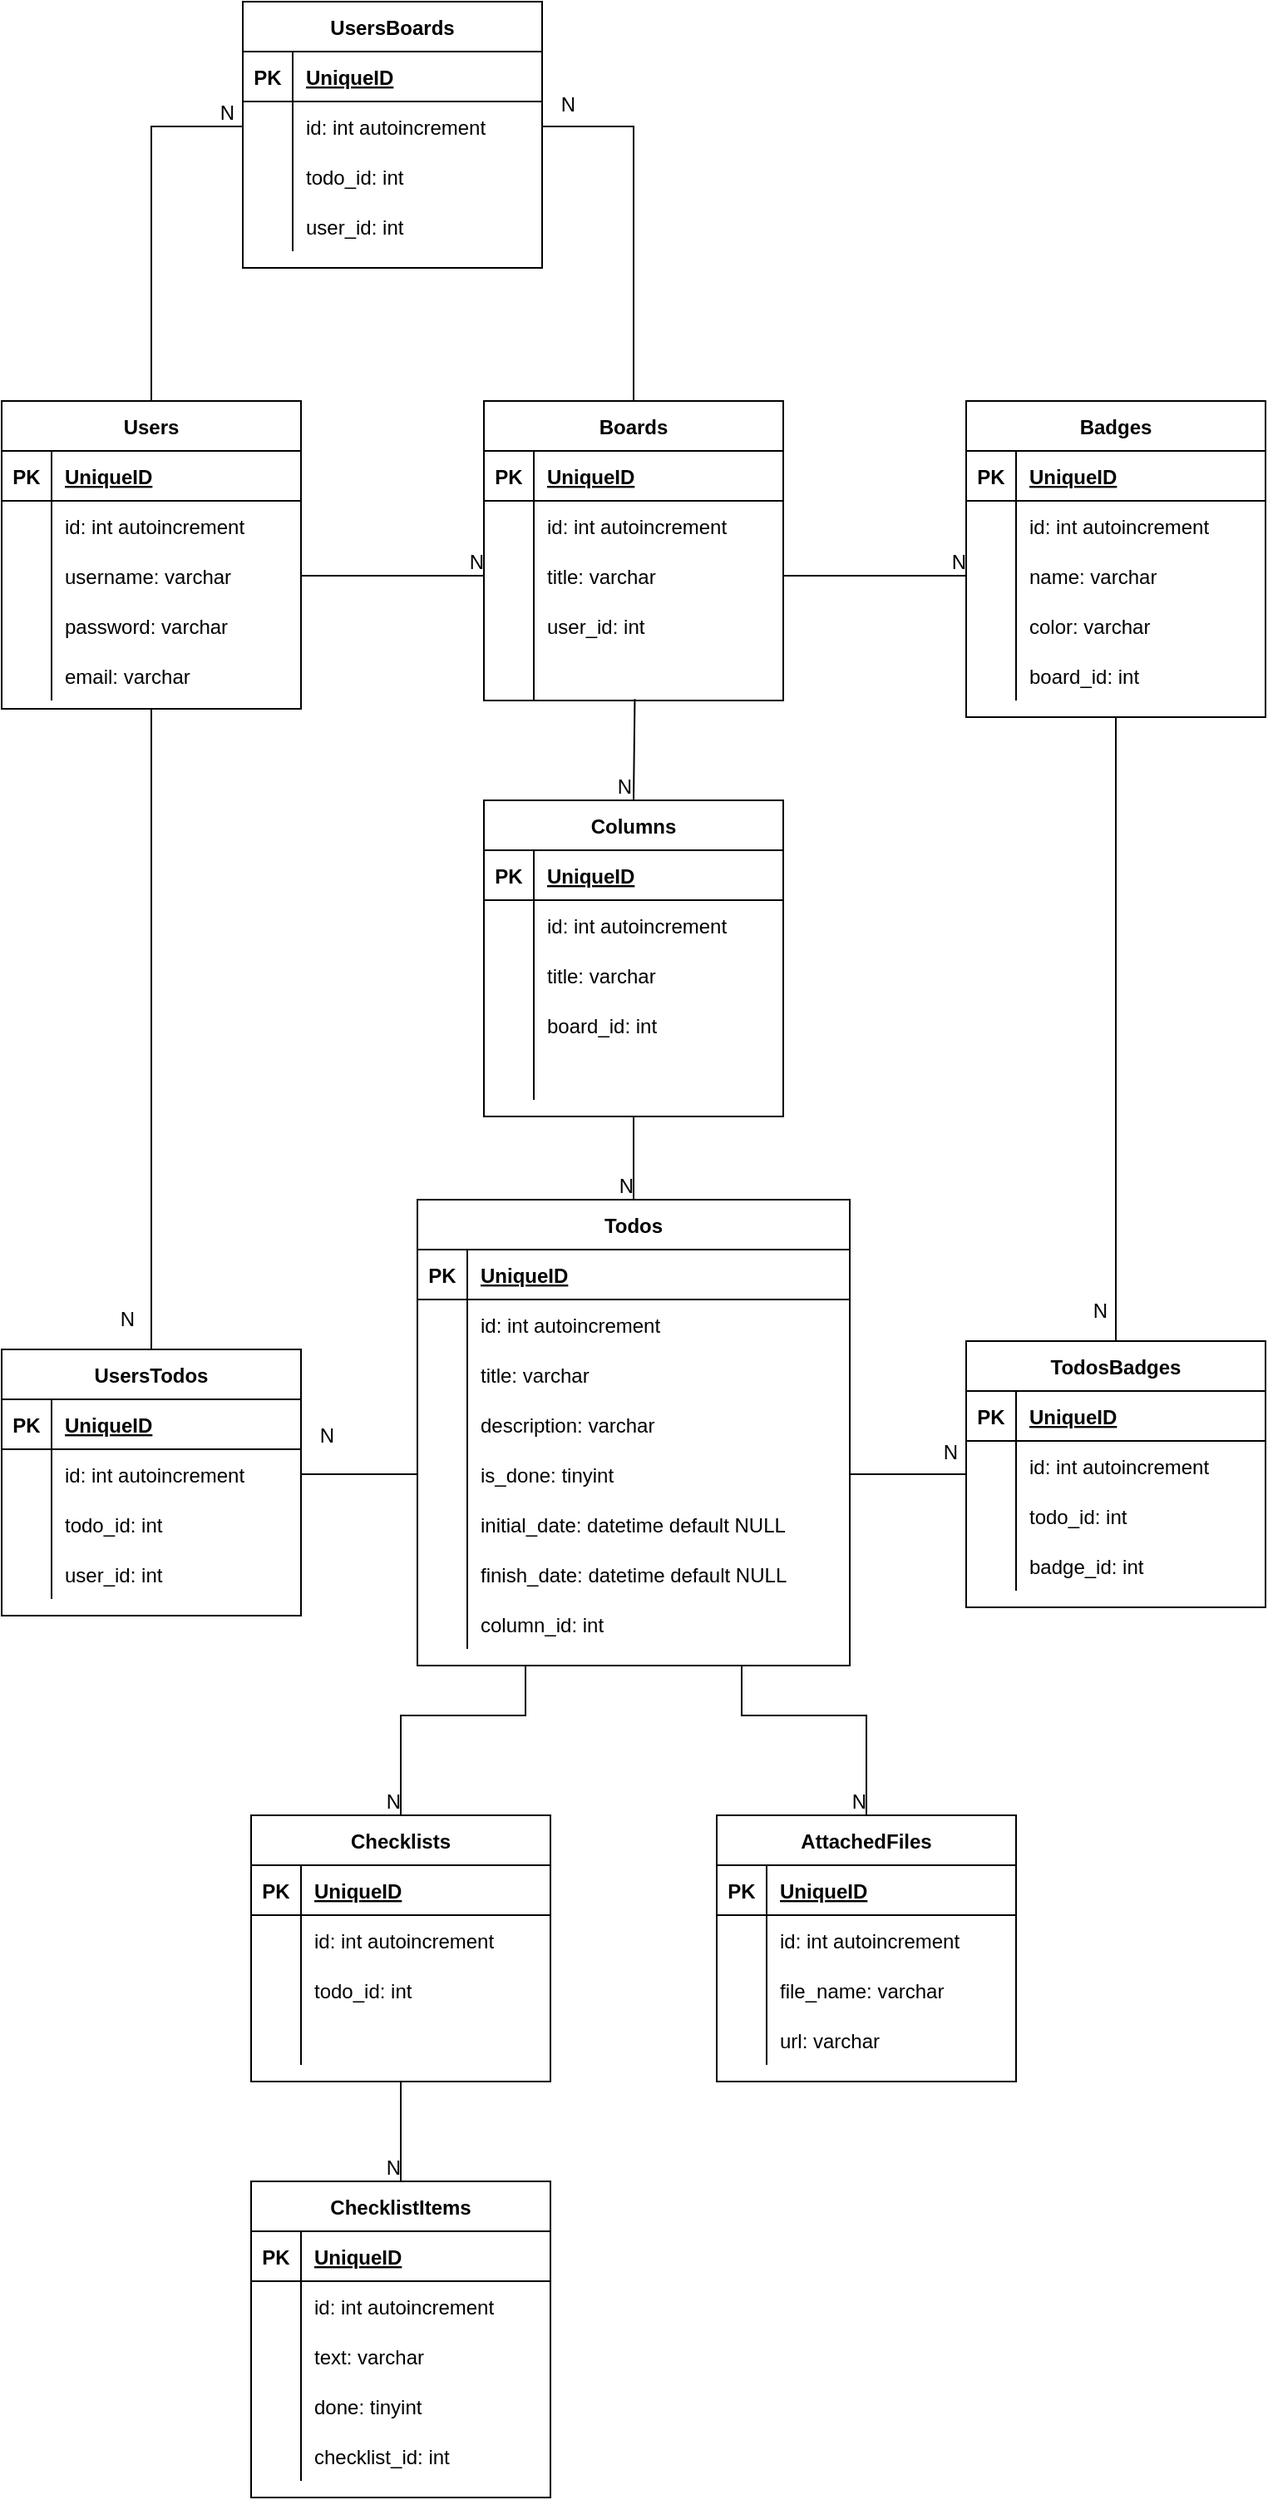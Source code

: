 <mxfile version="20.2.6" type="device"><diagram name="Page-1" id="c4acf3e9-155e-7222-9cf6-157b1a14988f"><mxGraphModel dx="2125" dy="1163" grid="1" gridSize="10" guides="1" tooltips="1" connect="1" arrows="1" fold="1" page="1" pageScale="1" pageWidth="850" pageHeight="1100" background="none" math="0" shadow="0"><root><mxCell id="0"/><mxCell id="1" parent="0"/><mxCell id="I_DU7pyeJ998-mwfdtKa-1" value="Columns" style="shape=table;startSize=30;container=1;collapsible=1;childLayout=tableLayout;fixedRows=1;rowLines=0;fontStyle=1;align=center;resizeLast=1;" vertex="1" parent="1"><mxGeometry x="665" y="840" width="180" height="190" as="geometry"/></mxCell><mxCell id="I_DU7pyeJ998-mwfdtKa-2" value="" style="shape=tableRow;horizontal=0;startSize=0;swimlaneHead=0;swimlaneBody=0;fillColor=none;collapsible=0;dropTarget=0;points=[[0,0.5],[1,0.5]];portConstraint=eastwest;top=0;left=0;right=0;bottom=1;" vertex="1" parent="I_DU7pyeJ998-mwfdtKa-1"><mxGeometry y="30" width="180" height="30" as="geometry"/></mxCell><mxCell id="I_DU7pyeJ998-mwfdtKa-3" value="PK" style="shape=partialRectangle;connectable=0;fillColor=none;top=0;left=0;bottom=0;right=0;fontStyle=1;overflow=hidden;" vertex="1" parent="I_DU7pyeJ998-mwfdtKa-2"><mxGeometry width="30" height="30" as="geometry"><mxRectangle width="30" height="30" as="alternateBounds"/></mxGeometry></mxCell><mxCell id="I_DU7pyeJ998-mwfdtKa-4" value="UniqueID" style="shape=partialRectangle;connectable=0;fillColor=none;top=0;left=0;bottom=0;right=0;align=left;spacingLeft=6;fontStyle=5;overflow=hidden;" vertex="1" parent="I_DU7pyeJ998-mwfdtKa-2"><mxGeometry x="30" width="150" height="30" as="geometry"><mxRectangle width="150" height="30" as="alternateBounds"/></mxGeometry></mxCell><mxCell id="I_DU7pyeJ998-mwfdtKa-5" value="" style="shape=tableRow;horizontal=0;startSize=0;swimlaneHead=0;swimlaneBody=0;fillColor=none;collapsible=0;dropTarget=0;points=[[0,0.5],[1,0.5]];portConstraint=eastwest;top=0;left=0;right=0;bottom=0;" vertex="1" parent="I_DU7pyeJ998-mwfdtKa-1"><mxGeometry y="60" width="180" height="30" as="geometry"/></mxCell><mxCell id="I_DU7pyeJ998-mwfdtKa-6" value="" style="shape=partialRectangle;connectable=0;fillColor=none;top=0;left=0;bottom=0;right=0;editable=1;overflow=hidden;" vertex="1" parent="I_DU7pyeJ998-mwfdtKa-5"><mxGeometry width="30" height="30" as="geometry"><mxRectangle width="30" height="30" as="alternateBounds"/></mxGeometry></mxCell><mxCell id="I_DU7pyeJ998-mwfdtKa-7" value="id: int autoincrement" style="shape=partialRectangle;connectable=0;fillColor=none;top=0;left=0;bottom=0;right=0;align=left;spacingLeft=6;overflow=hidden;" vertex="1" parent="I_DU7pyeJ998-mwfdtKa-5"><mxGeometry x="30" width="150" height="30" as="geometry"><mxRectangle width="150" height="30" as="alternateBounds"/></mxGeometry></mxCell><mxCell id="I_DU7pyeJ998-mwfdtKa-8" value="" style="shape=tableRow;horizontal=0;startSize=0;swimlaneHead=0;swimlaneBody=0;fillColor=none;collapsible=0;dropTarget=0;points=[[0,0.5],[1,0.5]];portConstraint=eastwest;top=0;left=0;right=0;bottom=0;" vertex="1" parent="I_DU7pyeJ998-mwfdtKa-1"><mxGeometry y="90" width="180" height="30" as="geometry"/></mxCell><mxCell id="I_DU7pyeJ998-mwfdtKa-9" value="" style="shape=partialRectangle;connectable=0;fillColor=none;top=0;left=0;bottom=0;right=0;editable=1;overflow=hidden;" vertex="1" parent="I_DU7pyeJ998-mwfdtKa-8"><mxGeometry width="30" height="30" as="geometry"><mxRectangle width="30" height="30" as="alternateBounds"/></mxGeometry></mxCell><mxCell id="I_DU7pyeJ998-mwfdtKa-10" value="title: varchar" style="shape=partialRectangle;connectable=0;fillColor=none;top=0;left=0;bottom=0;right=0;align=left;spacingLeft=6;overflow=hidden;" vertex="1" parent="I_DU7pyeJ998-mwfdtKa-8"><mxGeometry x="30" width="150" height="30" as="geometry"><mxRectangle width="150" height="30" as="alternateBounds"/></mxGeometry></mxCell><mxCell id="I_DU7pyeJ998-mwfdtKa-11" value="" style="shape=tableRow;horizontal=0;startSize=0;swimlaneHead=0;swimlaneBody=0;fillColor=none;collapsible=0;dropTarget=0;points=[[0,0.5],[1,0.5]];portConstraint=eastwest;top=0;left=0;right=0;bottom=0;" vertex="1" parent="I_DU7pyeJ998-mwfdtKa-1"><mxGeometry y="120" width="180" height="30" as="geometry"/></mxCell><mxCell id="I_DU7pyeJ998-mwfdtKa-12" value="" style="shape=partialRectangle;connectable=0;fillColor=none;top=0;left=0;bottom=0;right=0;editable=1;overflow=hidden;" vertex="1" parent="I_DU7pyeJ998-mwfdtKa-11"><mxGeometry width="30" height="30" as="geometry"><mxRectangle width="30" height="30" as="alternateBounds"/></mxGeometry></mxCell><mxCell id="I_DU7pyeJ998-mwfdtKa-13" value="board_id: int" style="shape=partialRectangle;connectable=0;fillColor=none;top=0;left=0;bottom=0;right=0;align=left;spacingLeft=6;overflow=hidden;" vertex="1" parent="I_DU7pyeJ998-mwfdtKa-11"><mxGeometry x="30" width="150" height="30" as="geometry"><mxRectangle width="150" height="30" as="alternateBounds"/></mxGeometry></mxCell><mxCell id="I_DU7pyeJ998-mwfdtKa-65" value="" style="shape=tableRow;horizontal=0;startSize=0;swimlaneHead=0;swimlaneBody=0;fillColor=none;collapsible=0;dropTarget=0;points=[[0,0.5],[1,0.5]];portConstraint=eastwest;top=0;left=0;right=0;bottom=0;" vertex="1" parent="I_DU7pyeJ998-mwfdtKa-1"><mxGeometry y="150" width="180" height="30" as="geometry"/></mxCell><mxCell id="I_DU7pyeJ998-mwfdtKa-66" value="" style="shape=partialRectangle;connectable=0;fillColor=none;top=0;left=0;bottom=0;right=0;editable=1;overflow=hidden;" vertex="1" parent="I_DU7pyeJ998-mwfdtKa-65"><mxGeometry width="30" height="30" as="geometry"><mxRectangle width="30" height="30" as="alternateBounds"/></mxGeometry></mxCell><mxCell id="I_DU7pyeJ998-mwfdtKa-67" value="" style="shape=partialRectangle;connectable=0;fillColor=none;top=0;left=0;bottom=0;right=0;align=left;spacingLeft=6;overflow=hidden;" vertex="1" parent="I_DU7pyeJ998-mwfdtKa-65"><mxGeometry x="30" width="150" height="30" as="geometry"><mxRectangle width="150" height="30" as="alternateBounds"/></mxGeometry></mxCell><mxCell id="I_DU7pyeJ998-mwfdtKa-14" value="Todos" style="shape=table;startSize=30;container=1;collapsible=1;childLayout=tableLayout;fixedRows=1;rowLines=0;fontStyle=1;align=center;resizeLast=1;" vertex="1" parent="1"><mxGeometry x="625" y="1080" width="260" height="280" as="geometry"/></mxCell><mxCell id="I_DU7pyeJ998-mwfdtKa-15" value="" style="shape=tableRow;horizontal=0;startSize=0;swimlaneHead=0;swimlaneBody=0;fillColor=none;collapsible=0;dropTarget=0;points=[[0,0.5],[1,0.5]];portConstraint=eastwest;top=0;left=0;right=0;bottom=1;" vertex="1" parent="I_DU7pyeJ998-mwfdtKa-14"><mxGeometry y="30" width="260" height="30" as="geometry"/></mxCell><mxCell id="I_DU7pyeJ998-mwfdtKa-16" value="PK" style="shape=partialRectangle;connectable=0;fillColor=none;top=0;left=0;bottom=0;right=0;fontStyle=1;overflow=hidden;" vertex="1" parent="I_DU7pyeJ998-mwfdtKa-15"><mxGeometry width="30" height="30" as="geometry"><mxRectangle width="30" height="30" as="alternateBounds"/></mxGeometry></mxCell><mxCell id="I_DU7pyeJ998-mwfdtKa-17" value="UniqueID" style="shape=partialRectangle;connectable=0;fillColor=none;top=0;left=0;bottom=0;right=0;align=left;spacingLeft=6;fontStyle=5;overflow=hidden;" vertex="1" parent="I_DU7pyeJ998-mwfdtKa-15"><mxGeometry x="30" width="230" height="30" as="geometry"><mxRectangle width="230" height="30" as="alternateBounds"/></mxGeometry></mxCell><mxCell id="I_DU7pyeJ998-mwfdtKa-18" value="" style="shape=tableRow;horizontal=0;startSize=0;swimlaneHead=0;swimlaneBody=0;fillColor=none;collapsible=0;dropTarget=0;points=[[0,0.5],[1,0.5]];portConstraint=eastwest;top=0;left=0;right=0;bottom=0;" vertex="1" parent="I_DU7pyeJ998-mwfdtKa-14"><mxGeometry y="60" width="260" height="30" as="geometry"/></mxCell><mxCell id="I_DU7pyeJ998-mwfdtKa-19" value="" style="shape=partialRectangle;connectable=0;fillColor=none;top=0;left=0;bottom=0;right=0;editable=1;overflow=hidden;" vertex="1" parent="I_DU7pyeJ998-mwfdtKa-18"><mxGeometry width="30" height="30" as="geometry"><mxRectangle width="30" height="30" as="alternateBounds"/></mxGeometry></mxCell><mxCell id="I_DU7pyeJ998-mwfdtKa-20" value="id: int autoincrement" style="shape=partialRectangle;connectable=0;fillColor=none;top=0;left=0;bottom=0;right=0;align=left;spacingLeft=6;overflow=hidden;" vertex="1" parent="I_DU7pyeJ998-mwfdtKa-18"><mxGeometry x="30" width="230" height="30" as="geometry"><mxRectangle width="230" height="30" as="alternateBounds"/></mxGeometry></mxCell><mxCell id="I_DU7pyeJ998-mwfdtKa-21" value="" style="shape=tableRow;horizontal=0;startSize=0;swimlaneHead=0;swimlaneBody=0;fillColor=none;collapsible=0;dropTarget=0;points=[[0,0.5],[1,0.5]];portConstraint=eastwest;top=0;left=0;right=0;bottom=0;" vertex="1" parent="I_DU7pyeJ998-mwfdtKa-14"><mxGeometry y="90" width="260" height="30" as="geometry"/></mxCell><mxCell id="I_DU7pyeJ998-mwfdtKa-22" value="" style="shape=partialRectangle;connectable=0;fillColor=none;top=0;left=0;bottom=0;right=0;editable=1;overflow=hidden;" vertex="1" parent="I_DU7pyeJ998-mwfdtKa-21"><mxGeometry width="30" height="30" as="geometry"><mxRectangle width="30" height="30" as="alternateBounds"/></mxGeometry></mxCell><mxCell id="I_DU7pyeJ998-mwfdtKa-23" value="title: varchar" style="shape=partialRectangle;connectable=0;fillColor=none;top=0;left=0;bottom=0;right=0;align=left;spacingLeft=6;overflow=hidden;" vertex="1" parent="I_DU7pyeJ998-mwfdtKa-21"><mxGeometry x="30" width="230" height="30" as="geometry"><mxRectangle width="230" height="30" as="alternateBounds"/></mxGeometry></mxCell><mxCell id="I_DU7pyeJ998-mwfdtKa-24" value="" style="shape=tableRow;horizontal=0;startSize=0;swimlaneHead=0;swimlaneBody=0;fillColor=none;collapsible=0;dropTarget=0;points=[[0,0.5],[1,0.5]];portConstraint=eastwest;top=0;left=0;right=0;bottom=0;" vertex="1" parent="I_DU7pyeJ998-mwfdtKa-14"><mxGeometry y="120" width="260" height="30" as="geometry"/></mxCell><mxCell id="I_DU7pyeJ998-mwfdtKa-25" value="" style="shape=partialRectangle;connectable=0;fillColor=none;top=0;left=0;bottom=0;right=0;editable=1;overflow=hidden;" vertex="1" parent="I_DU7pyeJ998-mwfdtKa-24"><mxGeometry width="30" height="30" as="geometry"><mxRectangle width="30" height="30" as="alternateBounds"/></mxGeometry></mxCell><mxCell id="I_DU7pyeJ998-mwfdtKa-26" value="description: varchar" style="shape=partialRectangle;connectable=0;fillColor=none;top=0;left=0;bottom=0;right=0;align=left;spacingLeft=6;overflow=hidden;" vertex="1" parent="I_DU7pyeJ998-mwfdtKa-24"><mxGeometry x="30" width="230" height="30" as="geometry"><mxRectangle width="230" height="30" as="alternateBounds"/></mxGeometry></mxCell><mxCell id="I_DU7pyeJ998-mwfdtKa-42" value="" style="shape=tableRow;horizontal=0;startSize=0;swimlaneHead=0;swimlaneBody=0;fillColor=none;collapsible=0;dropTarget=0;points=[[0,0.5],[1,0.5]];portConstraint=eastwest;top=0;left=0;right=0;bottom=0;" vertex="1" parent="I_DU7pyeJ998-mwfdtKa-14"><mxGeometry y="150" width="260" height="30" as="geometry"/></mxCell><mxCell id="I_DU7pyeJ998-mwfdtKa-43" value="" style="shape=partialRectangle;connectable=0;fillColor=none;top=0;left=0;bottom=0;right=0;editable=1;overflow=hidden;" vertex="1" parent="I_DU7pyeJ998-mwfdtKa-42"><mxGeometry width="30" height="30" as="geometry"><mxRectangle width="30" height="30" as="alternateBounds"/></mxGeometry></mxCell><mxCell id="I_DU7pyeJ998-mwfdtKa-44" value="is_done: tinyint" style="shape=partialRectangle;connectable=0;fillColor=none;top=0;left=0;bottom=0;right=0;align=left;spacingLeft=6;overflow=hidden;" vertex="1" parent="I_DU7pyeJ998-mwfdtKa-42"><mxGeometry x="30" width="230" height="30" as="geometry"><mxRectangle width="230" height="30" as="alternateBounds"/></mxGeometry></mxCell><mxCell id="I_DU7pyeJ998-mwfdtKa-45" value="" style="shape=tableRow;horizontal=0;startSize=0;swimlaneHead=0;swimlaneBody=0;fillColor=none;collapsible=0;dropTarget=0;points=[[0,0.5],[1,0.5]];portConstraint=eastwest;top=0;left=0;right=0;bottom=0;" vertex="1" parent="I_DU7pyeJ998-mwfdtKa-14"><mxGeometry y="180" width="260" height="30" as="geometry"/></mxCell><mxCell id="I_DU7pyeJ998-mwfdtKa-46" value="" style="shape=partialRectangle;connectable=0;fillColor=none;top=0;left=0;bottom=0;right=0;editable=1;overflow=hidden;" vertex="1" parent="I_DU7pyeJ998-mwfdtKa-45"><mxGeometry width="30" height="30" as="geometry"><mxRectangle width="30" height="30" as="alternateBounds"/></mxGeometry></mxCell><mxCell id="I_DU7pyeJ998-mwfdtKa-47" value="initial_date: datetime default NULL" style="shape=partialRectangle;connectable=0;fillColor=none;top=0;left=0;bottom=0;right=0;align=left;spacingLeft=6;overflow=hidden;" vertex="1" parent="I_DU7pyeJ998-mwfdtKa-45"><mxGeometry x="30" width="230" height="30" as="geometry"><mxRectangle width="230" height="30" as="alternateBounds"/></mxGeometry></mxCell><mxCell id="I_DU7pyeJ998-mwfdtKa-225" value="" style="shape=tableRow;horizontal=0;startSize=0;swimlaneHead=0;swimlaneBody=0;fillColor=none;collapsible=0;dropTarget=0;points=[[0,0.5],[1,0.5]];portConstraint=eastwest;top=0;left=0;right=0;bottom=0;" vertex="1" parent="I_DU7pyeJ998-mwfdtKa-14"><mxGeometry y="210" width="260" height="30" as="geometry"/></mxCell><mxCell id="I_DU7pyeJ998-mwfdtKa-226" value="" style="shape=partialRectangle;connectable=0;fillColor=none;top=0;left=0;bottom=0;right=0;editable=1;overflow=hidden;" vertex="1" parent="I_DU7pyeJ998-mwfdtKa-225"><mxGeometry width="30" height="30" as="geometry"><mxRectangle width="30" height="30" as="alternateBounds"/></mxGeometry></mxCell><mxCell id="I_DU7pyeJ998-mwfdtKa-227" value="finish_date: datetime default NULL" style="shape=partialRectangle;connectable=0;fillColor=none;top=0;left=0;bottom=0;right=0;align=left;spacingLeft=6;overflow=hidden;" vertex="1" parent="I_DU7pyeJ998-mwfdtKa-225"><mxGeometry x="30" width="230" height="30" as="geometry"><mxRectangle width="230" height="30" as="alternateBounds"/></mxGeometry></mxCell><mxCell id="I_DU7pyeJ998-mwfdtKa-48" value="" style="shape=tableRow;horizontal=0;startSize=0;swimlaneHead=0;swimlaneBody=0;fillColor=none;collapsible=0;dropTarget=0;points=[[0,0.5],[1,0.5]];portConstraint=eastwest;top=0;left=0;right=0;bottom=0;" vertex="1" parent="I_DU7pyeJ998-mwfdtKa-14"><mxGeometry y="240" width="260" height="30" as="geometry"/></mxCell><mxCell id="I_DU7pyeJ998-mwfdtKa-49" value="" style="shape=partialRectangle;connectable=0;fillColor=none;top=0;left=0;bottom=0;right=0;editable=1;overflow=hidden;" vertex="1" parent="I_DU7pyeJ998-mwfdtKa-48"><mxGeometry width="30" height="30" as="geometry"><mxRectangle width="30" height="30" as="alternateBounds"/></mxGeometry></mxCell><mxCell id="I_DU7pyeJ998-mwfdtKa-50" value="column_id: int" style="shape=partialRectangle;connectable=0;fillColor=none;top=0;left=0;bottom=0;right=0;align=left;spacingLeft=6;overflow=hidden;" vertex="1" parent="I_DU7pyeJ998-mwfdtKa-48"><mxGeometry x="30" width="230" height="30" as="geometry"><mxRectangle width="230" height="30" as="alternateBounds"/></mxGeometry></mxCell><mxCell id="I_DU7pyeJ998-mwfdtKa-52" value="Users" style="shape=table;startSize=30;container=1;collapsible=1;childLayout=tableLayout;fixedRows=1;rowLines=0;fontStyle=1;align=center;resizeLast=1;" vertex="1" parent="1"><mxGeometry x="375" y="600" width="180" height="185" as="geometry"/></mxCell><mxCell id="I_DU7pyeJ998-mwfdtKa-53" value="" style="shape=tableRow;horizontal=0;startSize=0;swimlaneHead=0;swimlaneBody=0;fillColor=none;collapsible=0;dropTarget=0;points=[[0,0.5],[1,0.5]];portConstraint=eastwest;top=0;left=0;right=0;bottom=1;" vertex="1" parent="I_DU7pyeJ998-mwfdtKa-52"><mxGeometry y="30" width="180" height="30" as="geometry"/></mxCell><mxCell id="I_DU7pyeJ998-mwfdtKa-54" value="PK" style="shape=partialRectangle;connectable=0;fillColor=none;top=0;left=0;bottom=0;right=0;fontStyle=1;overflow=hidden;" vertex="1" parent="I_DU7pyeJ998-mwfdtKa-53"><mxGeometry width="30" height="30" as="geometry"><mxRectangle width="30" height="30" as="alternateBounds"/></mxGeometry></mxCell><mxCell id="I_DU7pyeJ998-mwfdtKa-55" value="UniqueID" style="shape=partialRectangle;connectable=0;fillColor=none;top=0;left=0;bottom=0;right=0;align=left;spacingLeft=6;fontStyle=5;overflow=hidden;" vertex="1" parent="I_DU7pyeJ998-mwfdtKa-53"><mxGeometry x="30" width="150" height="30" as="geometry"><mxRectangle width="150" height="30" as="alternateBounds"/></mxGeometry></mxCell><mxCell id="I_DU7pyeJ998-mwfdtKa-56" value="" style="shape=tableRow;horizontal=0;startSize=0;swimlaneHead=0;swimlaneBody=0;fillColor=none;collapsible=0;dropTarget=0;points=[[0,0.5],[1,0.5]];portConstraint=eastwest;top=0;left=0;right=0;bottom=0;" vertex="1" parent="I_DU7pyeJ998-mwfdtKa-52"><mxGeometry y="60" width="180" height="30" as="geometry"/></mxCell><mxCell id="I_DU7pyeJ998-mwfdtKa-57" value="" style="shape=partialRectangle;connectable=0;fillColor=none;top=0;left=0;bottom=0;right=0;editable=1;overflow=hidden;" vertex="1" parent="I_DU7pyeJ998-mwfdtKa-56"><mxGeometry width="30" height="30" as="geometry"><mxRectangle width="30" height="30" as="alternateBounds"/></mxGeometry></mxCell><mxCell id="I_DU7pyeJ998-mwfdtKa-58" value="id: int autoincrement" style="shape=partialRectangle;connectable=0;fillColor=none;top=0;left=0;bottom=0;right=0;align=left;spacingLeft=6;overflow=hidden;" vertex="1" parent="I_DU7pyeJ998-mwfdtKa-56"><mxGeometry x="30" width="150" height="30" as="geometry"><mxRectangle width="150" height="30" as="alternateBounds"/></mxGeometry></mxCell><mxCell id="I_DU7pyeJ998-mwfdtKa-59" value="" style="shape=tableRow;horizontal=0;startSize=0;swimlaneHead=0;swimlaneBody=0;fillColor=none;collapsible=0;dropTarget=0;points=[[0,0.5],[1,0.5]];portConstraint=eastwest;top=0;left=0;right=0;bottom=0;" vertex="1" parent="I_DU7pyeJ998-mwfdtKa-52"><mxGeometry y="90" width="180" height="30" as="geometry"/></mxCell><mxCell id="I_DU7pyeJ998-mwfdtKa-60" value="" style="shape=partialRectangle;connectable=0;fillColor=none;top=0;left=0;bottom=0;right=0;editable=1;overflow=hidden;" vertex="1" parent="I_DU7pyeJ998-mwfdtKa-59"><mxGeometry width="30" height="30" as="geometry"><mxRectangle width="30" height="30" as="alternateBounds"/></mxGeometry></mxCell><mxCell id="I_DU7pyeJ998-mwfdtKa-61" value="username: varchar" style="shape=partialRectangle;connectable=0;fillColor=none;top=0;left=0;bottom=0;right=0;align=left;spacingLeft=6;overflow=hidden;" vertex="1" parent="I_DU7pyeJ998-mwfdtKa-59"><mxGeometry x="30" width="150" height="30" as="geometry"><mxRectangle width="150" height="30" as="alternateBounds"/></mxGeometry></mxCell><mxCell id="I_DU7pyeJ998-mwfdtKa-62" value="" style="shape=tableRow;horizontal=0;startSize=0;swimlaneHead=0;swimlaneBody=0;fillColor=none;collapsible=0;dropTarget=0;points=[[0,0.5],[1,0.5]];portConstraint=eastwest;top=0;left=0;right=0;bottom=0;" vertex="1" parent="I_DU7pyeJ998-mwfdtKa-52"><mxGeometry y="120" width="180" height="30" as="geometry"/></mxCell><mxCell id="I_DU7pyeJ998-mwfdtKa-63" value="" style="shape=partialRectangle;connectable=0;fillColor=none;top=0;left=0;bottom=0;right=0;editable=1;overflow=hidden;" vertex="1" parent="I_DU7pyeJ998-mwfdtKa-62"><mxGeometry width="30" height="30" as="geometry"><mxRectangle width="30" height="30" as="alternateBounds"/></mxGeometry></mxCell><mxCell id="I_DU7pyeJ998-mwfdtKa-64" value="password: varchar" style="shape=partialRectangle;connectable=0;fillColor=none;top=0;left=0;bottom=0;right=0;align=left;spacingLeft=6;overflow=hidden;" vertex="1" parent="I_DU7pyeJ998-mwfdtKa-62"><mxGeometry x="30" width="150" height="30" as="geometry"><mxRectangle width="150" height="30" as="alternateBounds"/></mxGeometry></mxCell><mxCell id="I_DU7pyeJ998-mwfdtKa-68" value="" style="shape=tableRow;horizontal=0;startSize=0;swimlaneHead=0;swimlaneBody=0;fillColor=none;collapsible=0;dropTarget=0;points=[[0,0.5],[1,0.5]];portConstraint=eastwest;top=0;left=0;right=0;bottom=0;" vertex="1" parent="I_DU7pyeJ998-mwfdtKa-52"><mxGeometry y="150" width="180" height="30" as="geometry"/></mxCell><mxCell id="I_DU7pyeJ998-mwfdtKa-69" value="" style="shape=partialRectangle;connectable=0;fillColor=none;top=0;left=0;bottom=0;right=0;editable=1;overflow=hidden;" vertex="1" parent="I_DU7pyeJ998-mwfdtKa-68"><mxGeometry width="30" height="30" as="geometry"><mxRectangle width="30" height="30" as="alternateBounds"/></mxGeometry></mxCell><mxCell id="I_DU7pyeJ998-mwfdtKa-70" value="email: varchar" style="shape=partialRectangle;connectable=0;fillColor=none;top=0;left=0;bottom=0;right=0;align=left;spacingLeft=6;overflow=hidden;" vertex="1" parent="I_DU7pyeJ998-mwfdtKa-68"><mxGeometry x="30" width="150" height="30" as="geometry"><mxRectangle width="150" height="30" as="alternateBounds"/></mxGeometry></mxCell><mxCell id="I_DU7pyeJ998-mwfdtKa-71" value="Boards" style="shape=table;startSize=30;container=1;collapsible=1;childLayout=tableLayout;fixedRows=1;rowLines=0;fontStyle=1;align=center;resizeLast=1;" vertex="1" parent="1"><mxGeometry x="665" y="600" width="180" height="180" as="geometry"/></mxCell><mxCell id="I_DU7pyeJ998-mwfdtKa-72" value="" style="shape=tableRow;horizontal=0;startSize=0;swimlaneHead=0;swimlaneBody=0;fillColor=none;collapsible=0;dropTarget=0;points=[[0,0.5],[1,0.5]];portConstraint=eastwest;top=0;left=0;right=0;bottom=1;" vertex="1" parent="I_DU7pyeJ998-mwfdtKa-71"><mxGeometry y="30" width="180" height="30" as="geometry"/></mxCell><mxCell id="I_DU7pyeJ998-mwfdtKa-73" value="PK" style="shape=partialRectangle;connectable=0;fillColor=none;top=0;left=0;bottom=0;right=0;fontStyle=1;overflow=hidden;" vertex="1" parent="I_DU7pyeJ998-mwfdtKa-72"><mxGeometry width="30" height="30" as="geometry"><mxRectangle width="30" height="30" as="alternateBounds"/></mxGeometry></mxCell><mxCell id="I_DU7pyeJ998-mwfdtKa-74" value="UniqueID" style="shape=partialRectangle;connectable=0;fillColor=none;top=0;left=0;bottom=0;right=0;align=left;spacingLeft=6;fontStyle=5;overflow=hidden;" vertex="1" parent="I_DU7pyeJ998-mwfdtKa-72"><mxGeometry x="30" width="150" height="30" as="geometry"><mxRectangle width="150" height="30" as="alternateBounds"/></mxGeometry></mxCell><mxCell id="I_DU7pyeJ998-mwfdtKa-75" value="" style="shape=tableRow;horizontal=0;startSize=0;swimlaneHead=0;swimlaneBody=0;fillColor=none;collapsible=0;dropTarget=0;points=[[0,0.5],[1,0.5]];portConstraint=eastwest;top=0;left=0;right=0;bottom=0;" vertex="1" parent="I_DU7pyeJ998-mwfdtKa-71"><mxGeometry y="60" width="180" height="30" as="geometry"/></mxCell><mxCell id="I_DU7pyeJ998-mwfdtKa-76" value="" style="shape=partialRectangle;connectable=0;fillColor=none;top=0;left=0;bottom=0;right=0;editable=1;overflow=hidden;" vertex="1" parent="I_DU7pyeJ998-mwfdtKa-75"><mxGeometry width="30" height="30" as="geometry"><mxRectangle width="30" height="30" as="alternateBounds"/></mxGeometry></mxCell><mxCell id="I_DU7pyeJ998-mwfdtKa-77" value="id: int autoincrement" style="shape=partialRectangle;connectable=0;fillColor=none;top=0;left=0;bottom=0;right=0;align=left;spacingLeft=6;overflow=hidden;" vertex="1" parent="I_DU7pyeJ998-mwfdtKa-75"><mxGeometry x="30" width="150" height="30" as="geometry"><mxRectangle width="150" height="30" as="alternateBounds"/></mxGeometry></mxCell><mxCell id="I_DU7pyeJ998-mwfdtKa-78" value="" style="shape=tableRow;horizontal=0;startSize=0;swimlaneHead=0;swimlaneBody=0;fillColor=none;collapsible=0;dropTarget=0;points=[[0,0.5],[1,0.5]];portConstraint=eastwest;top=0;left=0;right=0;bottom=0;" vertex="1" parent="I_DU7pyeJ998-mwfdtKa-71"><mxGeometry y="90" width="180" height="30" as="geometry"/></mxCell><mxCell id="I_DU7pyeJ998-mwfdtKa-79" value="" style="shape=partialRectangle;connectable=0;fillColor=none;top=0;left=0;bottom=0;right=0;editable=1;overflow=hidden;" vertex="1" parent="I_DU7pyeJ998-mwfdtKa-78"><mxGeometry width="30" height="30" as="geometry"><mxRectangle width="30" height="30" as="alternateBounds"/></mxGeometry></mxCell><mxCell id="I_DU7pyeJ998-mwfdtKa-80" value="title: varchar" style="shape=partialRectangle;connectable=0;fillColor=none;top=0;left=0;bottom=0;right=0;align=left;spacingLeft=6;overflow=hidden;" vertex="1" parent="I_DU7pyeJ998-mwfdtKa-78"><mxGeometry x="30" width="150" height="30" as="geometry"><mxRectangle width="150" height="30" as="alternateBounds"/></mxGeometry></mxCell><mxCell id="I_DU7pyeJ998-mwfdtKa-81" value="" style="shape=tableRow;horizontal=0;startSize=0;swimlaneHead=0;swimlaneBody=0;fillColor=none;collapsible=0;dropTarget=0;points=[[0,0.5],[1,0.5]];portConstraint=eastwest;top=0;left=0;right=0;bottom=0;" vertex="1" parent="I_DU7pyeJ998-mwfdtKa-71"><mxGeometry y="120" width="180" height="30" as="geometry"/></mxCell><mxCell id="I_DU7pyeJ998-mwfdtKa-82" value="" style="shape=partialRectangle;connectable=0;fillColor=none;top=0;left=0;bottom=0;right=0;editable=1;overflow=hidden;" vertex="1" parent="I_DU7pyeJ998-mwfdtKa-81"><mxGeometry width="30" height="30" as="geometry"><mxRectangle width="30" height="30" as="alternateBounds"/></mxGeometry></mxCell><mxCell id="I_DU7pyeJ998-mwfdtKa-83" value="user_id: int" style="shape=partialRectangle;connectable=0;fillColor=none;top=0;left=0;bottom=0;right=0;align=left;spacingLeft=6;overflow=hidden;" vertex="1" parent="I_DU7pyeJ998-mwfdtKa-81"><mxGeometry x="30" width="150" height="30" as="geometry"><mxRectangle width="150" height="30" as="alternateBounds"/></mxGeometry></mxCell><mxCell id="I_DU7pyeJ998-mwfdtKa-84" value="" style="shape=tableRow;horizontal=0;startSize=0;swimlaneHead=0;swimlaneBody=0;fillColor=none;collapsible=0;dropTarget=0;points=[[0,0.5],[1,0.5]];portConstraint=eastwest;top=0;left=0;right=0;bottom=0;" vertex="1" parent="I_DU7pyeJ998-mwfdtKa-71"><mxGeometry y="150" width="180" height="30" as="geometry"/></mxCell><mxCell id="I_DU7pyeJ998-mwfdtKa-85" value="" style="shape=partialRectangle;connectable=0;fillColor=none;top=0;left=0;bottom=0;right=0;editable=1;overflow=hidden;" vertex="1" parent="I_DU7pyeJ998-mwfdtKa-84"><mxGeometry width="30" height="30" as="geometry"><mxRectangle width="30" height="30" as="alternateBounds"/></mxGeometry></mxCell><mxCell id="I_DU7pyeJ998-mwfdtKa-86" value="" style="shape=partialRectangle;connectable=0;fillColor=none;top=0;left=0;bottom=0;right=0;align=left;spacingLeft=6;overflow=hidden;" vertex="1" parent="I_DU7pyeJ998-mwfdtKa-84"><mxGeometry x="30" width="150" height="30" as="geometry"><mxRectangle width="150" height="30" as="alternateBounds"/></mxGeometry></mxCell><mxCell id="I_DU7pyeJ998-mwfdtKa-87" value="" style="endArrow=none;html=1;rounded=0;exitX=0.504;exitY=0.972;exitDx=0;exitDy=0;exitPerimeter=0;entryX=0.5;entryY=0;entryDx=0;entryDy=0;" edge="1" parent="1" source="I_DU7pyeJ998-mwfdtKa-84" target="I_DU7pyeJ998-mwfdtKa-1"><mxGeometry relative="1" as="geometry"><mxPoint x="495" y="870" as="sourcePoint"/><mxPoint x="655" y="870" as="targetPoint"/></mxGeometry></mxCell><mxCell id="I_DU7pyeJ998-mwfdtKa-88" value="N" style="resizable=0;html=1;align=right;verticalAlign=bottom;" connectable="0" vertex="1" parent="I_DU7pyeJ998-mwfdtKa-87"><mxGeometry x="1" relative="1" as="geometry"/></mxCell><mxCell id="I_DU7pyeJ998-mwfdtKa-89" value="" style="endArrow=none;html=1;rounded=0;exitX=0.5;exitY=1;exitDx=0;exitDy=0;entryX=0.5;entryY=0;entryDx=0;entryDy=0;" edge="1" parent="1" source="I_DU7pyeJ998-mwfdtKa-1" target="I_DU7pyeJ998-mwfdtKa-14"><mxGeometry relative="1" as="geometry"><mxPoint x="495" y="1030" as="sourcePoint"/><mxPoint x="655" y="1030" as="targetPoint"/></mxGeometry></mxCell><mxCell id="I_DU7pyeJ998-mwfdtKa-90" value="N" style="resizable=0;html=1;align=right;verticalAlign=bottom;" connectable="0" vertex="1" parent="I_DU7pyeJ998-mwfdtKa-89"><mxGeometry x="1" relative="1" as="geometry"/></mxCell><mxCell id="I_DU7pyeJ998-mwfdtKa-91" value="" style="endArrow=none;html=1;rounded=0;exitX=1;exitY=0.5;exitDx=0;exitDy=0;entryX=0;entryY=0.5;entryDx=0;entryDy=0;" edge="1" parent="1" source="I_DU7pyeJ998-mwfdtKa-59" target="I_DU7pyeJ998-mwfdtKa-78"><mxGeometry relative="1" as="geometry"><mxPoint x="465" y="840" as="sourcePoint"/><mxPoint x="625" y="840" as="targetPoint"/></mxGeometry></mxCell><mxCell id="I_DU7pyeJ998-mwfdtKa-92" value="N" style="resizable=0;html=1;align=right;verticalAlign=bottom;" connectable="0" vertex="1" parent="I_DU7pyeJ998-mwfdtKa-91"><mxGeometry x="1" relative="1" as="geometry"/></mxCell><mxCell id="I_DU7pyeJ998-mwfdtKa-115" value="TodosBadges" style="shape=table;startSize=30;container=1;collapsible=1;childLayout=tableLayout;fixedRows=1;rowLines=0;fontStyle=1;align=center;resizeLast=1;" vertex="1" parent="1"><mxGeometry x="955" y="1165" width="180" height="160" as="geometry"/></mxCell><mxCell id="I_DU7pyeJ998-mwfdtKa-116" value="" style="shape=tableRow;horizontal=0;startSize=0;swimlaneHead=0;swimlaneBody=0;fillColor=none;collapsible=0;dropTarget=0;points=[[0,0.5],[1,0.5]];portConstraint=eastwest;top=0;left=0;right=0;bottom=1;" vertex="1" parent="I_DU7pyeJ998-mwfdtKa-115"><mxGeometry y="30" width="180" height="30" as="geometry"/></mxCell><mxCell id="I_DU7pyeJ998-mwfdtKa-117" value="PK" style="shape=partialRectangle;connectable=0;fillColor=none;top=0;left=0;bottom=0;right=0;fontStyle=1;overflow=hidden;" vertex="1" parent="I_DU7pyeJ998-mwfdtKa-116"><mxGeometry width="30" height="30" as="geometry"><mxRectangle width="30" height="30" as="alternateBounds"/></mxGeometry></mxCell><mxCell id="I_DU7pyeJ998-mwfdtKa-118" value="UniqueID" style="shape=partialRectangle;connectable=0;fillColor=none;top=0;left=0;bottom=0;right=0;align=left;spacingLeft=6;fontStyle=5;overflow=hidden;" vertex="1" parent="I_DU7pyeJ998-mwfdtKa-116"><mxGeometry x="30" width="150" height="30" as="geometry"><mxRectangle width="150" height="30" as="alternateBounds"/></mxGeometry></mxCell><mxCell id="I_DU7pyeJ998-mwfdtKa-119" value="" style="shape=tableRow;horizontal=0;startSize=0;swimlaneHead=0;swimlaneBody=0;fillColor=none;collapsible=0;dropTarget=0;points=[[0,0.5],[1,0.5]];portConstraint=eastwest;top=0;left=0;right=0;bottom=0;" vertex="1" parent="I_DU7pyeJ998-mwfdtKa-115"><mxGeometry y="60" width="180" height="30" as="geometry"/></mxCell><mxCell id="I_DU7pyeJ998-mwfdtKa-120" value="" style="shape=partialRectangle;connectable=0;fillColor=none;top=0;left=0;bottom=0;right=0;editable=1;overflow=hidden;" vertex="1" parent="I_DU7pyeJ998-mwfdtKa-119"><mxGeometry width="30" height="30" as="geometry"><mxRectangle width="30" height="30" as="alternateBounds"/></mxGeometry></mxCell><mxCell id="I_DU7pyeJ998-mwfdtKa-121" value="id: int autoincrement" style="shape=partialRectangle;connectable=0;fillColor=none;top=0;left=0;bottom=0;right=0;align=left;spacingLeft=6;overflow=hidden;" vertex="1" parent="I_DU7pyeJ998-mwfdtKa-119"><mxGeometry x="30" width="150" height="30" as="geometry"><mxRectangle width="150" height="30" as="alternateBounds"/></mxGeometry></mxCell><mxCell id="I_DU7pyeJ998-mwfdtKa-122" value="" style="shape=tableRow;horizontal=0;startSize=0;swimlaneHead=0;swimlaneBody=0;fillColor=none;collapsible=0;dropTarget=0;points=[[0,0.5],[1,0.5]];portConstraint=eastwest;top=0;left=0;right=0;bottom=0;" vertex="1" parent="I_DU7pyeJ998-mwfdtKa-115"><mxGeometry y="90" width="180" height="30" as="geometry"/></mxCell><mxCell id="I_DU7pyeJ998-mwfdtKa-123" value="" style="shape=partialRectangle;connectable=0;fillColor=none;top=0;left=0;bottom=0;right=0;editable=1;overflow=hidden;" vertex="1" parent="I_DU7pyeJ998-mwfdtKa-122"><mxGeometry width="30" height="30" as="geometry"><mxRectangle width="30" height="30" as="alternateBounds"/></mxGeometry></mxCell><mxCell id="I_DU7pyeJ998-mwfdtKa-124" value="todo_id: int" style="shape=partialRectangle;connectable=0;fillColor=none;top=0;left=0;bottom=0;right=0;align=left;spacingLeft=6;overflow=hidden;" vertex="1" parent="I_DU7pyeJ998-mwfdtKa-122"><mxGeometry x="30" width="150" height="30" as="geometry"><mxRectangle width="150" height="30" as="alternateBounds"/></mxGeometry></mxCell><mxCell id="I_DU7pyeJ998-mwfdtKa-125" value="" style="shape=tableRow;horizontal=0;startSize=0;swimlaneHead=0;swimlaneBody=0;fillColor=none;collapsible=0;dropTarget=0;points=[[0,0.5],[1,0.5]];portConstraint=eastwest;top=0;left=0;right=0;bottom=0;" vertex="1" parent="I_DU7pyeJ998-mwfdtKa-115"><mxGeometry y="120" width="180" height="30" as="geometry"/></mxCell><mxCell id="I_DU7pyeJ998-mwfdtKa-126" value="" style="shape=partialRectangle;connectable=0;fillColor=none;top=0;left=0;bottom=0;right=0;editable=1;overflow=hidden;" vertex="1" parent="I_DU7pyeJ998-mwfdtKa-125"><mxGeometry width="30" height="30" as="geometry"><mxRectangle width="30" height="30" as="alternateBounds"/></mxGeometry></mxCell><mxCell id="I_DU7pyeJ998-mwfdtKa-127" value="badge_id: int" style="shape=partialRectangle;connectable=0;fillColor=none;top=0;left=0;bottom=0;right=0;align=left;spacingLeft=6;overflow=hidden;" vertex="1" parent="I_DU7pyeJ998-mwfdtKa-125"><mxGeometry x="30" width="150" height="30" as="geometry"><mxRectangle width="150" height="30" as="alternateBounds"/></mxGeometry></mxCell><mxCell id="I_DU7pyeJ998-mwfdtKa-128" value="Badges" style="shape=table;startSize=30;container=1;collapsible=1;childLayout=tableLayout;fixedRows=1;rowLines=0;fontStyle=1;align=center;resizeLast=1;" vertex="1" parent="1"><mxGeometry x="955" y="600" width="180" height="190" as="geometry"/></mxCell><mxCell id="I_DU7pyeJ998-mwfdtKa-129" value="" style="shape=tableRow;horizontal=0;startSize=0;swimlaneHead=0;swimlaneBody=0;fillColor=none;collapsible=0;dropTarget=0;points=[[0,0.5],[1,0.5]];portConstraint=eastwest;top=0;left=0;right=0;bottom=1;" vertex="1" parent="I_DU7pyeJ998-mwfdtKa-128"><mxGeometry y="30" width="180" height="30" as="geometry"/></mxCell><mxCell id="I_DU7pyeJ998-mwfdtKa-130" value="PK" style="shape=partialRectangle;connectable=0;fillColor=none;top=0;left=0;bottom=0;right=0;fontStyle=1;overflow=hidden;" vertex="1" parent="I_DU7pyeJ998-mwfdtKa-129"><mxGeometry width="30" height="30" as="geometry"><mxRectangle width="30" height="30" as="alternateBounds"/></mxGeometry></mxCell><mxCell id="I_DU7pyeJ998-mwfdtKa-131" value="UniqueID" style="shape=partialRectangle;connectable=0;fillColor=none;top=0;left=0;bottom=0;right=0;align=left;spacingLeft=6;fontStyle=5;overflow=hidden;" vertex="1" parent="I_DU7pyeJ998-mwfdtKa-129"><mxGeometry x="30" width="150" height="30" as="geometry"><mxRectangle width="150" height="30" as="alternateBounds"/></mxGeometry></mxCell><mxCell id="I_DU7pyeJ998-mwfdtKa-132" value="" style="shape=tableRow;horizontal=0;startSize=0;swimlaneHead=0;swimlaneBody=0;fillColor=none;collapsible=0;dropTarget=0;points=[[0,0.5],[1,0.5]];portConstraint=eastwest;top=0;left=0;right=0;bottom=0;" vertex="1" parent="I_DU7pyeJ998-mwfdtKa-128"><mxGeometry y="60" width="180" height="30" as="geometry"/></mxCell><mxCell id="I_DU7pyeJ998-mwfdtKa-133" value="" style="shape=partialRectangle;connectable=0;fillColor=none;top=0;left=0;bottom=0;right=0;editable=1;overflow=hidden;" vertex="1" parent="I_DU7pyeJ998-mwfdtKa-132"><mxGeometry width="30" height="30" as="geometry"><mxRectangle width="30" height="30" as="alternateBounds"/></mxGeometry></mxCell><mxCell id="I_DU7pyeJ998-mwfdtKa-134" value="id: int autoincrement" style="shape=partialRectangle;connectable=0;fillColor=none;top=0;left=0;bottom=0;right=0;align=left;spacingLeft=6;overflow=hidden;" vertex="1" parent="I_DU7pyeJ998-mwfdtKa-132"><mxGeometry x="30" width="150" height="30" as="geometry"><mxRectangle width="150" height="30" as="alternateBounds"/></mxGeometry></mxCell><mxCell id="I_DU7pyeJ998-mwfdtKa-135" value="" style="shape=tableRow;horizontal=0;startSize=0;swimlaneHead=0;swimlaneBody=0;fillColor=none;collapsible=0;dropTarget=0;points=[[0,0.5],[1,0.5]];portConstraint=eastwest;top=0;left=0;right=0;bottom=0;" vertex="1" parent="I_DU7pyeJ998-mwfdtKa-128"><mxGeometry y="90" width="180" height="30" as="geometry"/></mxCell><mxCell id="I_DU7pyeJ998-mwfdtKa-136" value="" style="shape=partialRectangle;connectable=0;fillColor=none;top=0;left=0;bottom=0;right=0;editable=1;overflow=hidden;" vertex="1" parent="I_DU7pyeJ998-mwfdtKa-135"><mxGeometry width="30" height="30" as="geometry"><mxRectangle width="30" height="30" as="alternateBounds"/></mxGeometry></mxCell><mxCell id="I_DU7pyeJ998-mwfdtKa-137" value="name: varchar" style="shape=partialRectangle;connectable=0;fillColor=none;top=0;left=0;bottom=0;right=0;align=left;spacingLeft=6;overflow=hidden;" vertex="1" parent="I_DU7pyeJ998-mwfdtKa-135"><mxGeometry x="30" width="150" height="30" as="geometry"><mxRectangle width="150" height="30" as="alternateBounds"/></mxGeometry></mxCell><mxCell id="I_DU7pyeJ998-mwfdtKa-138" value="" style="shape=tableRow;horizontal=0;startSize=0;swimlaneHead=0;swimlaneBody=0;fillColor=none;collapsible=0;dropTarget=0;points=[[0,0.5],[1,0.5]];portConstraint=eastwest;top=0;left=0;right=0;bottom=0;" vertex="1" parent="I_DU7pyeJ998-mwfdtKa-128"><mxGeometry y="120" width="180" height="30" as="geometry"/></mxCell><mxCell id="I_DU7pyeJ998-mwfdtKa-139" value="" style="shape=partialRectangle;connectable=0;fillColor=none;top=0;left=0;bottom=0;right=0;editable=1;overflow=hidden;" vertex="1" parent="I_DU7pyeJ998-mwfdtKa-138"><mxGeometry width="30" height="30" as="geometry"><mxRectangle width="30" height="30" as="alternateBounds"/></mxGeometry></mxCell><mxCell id="I_DU7pyeJ998-mwfdtKa-140" value="color: varchar" style="shape=partialRectangle;connectable=0;fillColor=none;top=0;left=0;bottom=0;right=0;align=left;spacingLeft=6;overflow=hidden;" vertex="1" parent="I_DU7pyeJ998-mwfdtKa-138"><mxGeometry x="30" width="150" height="30" as="geometry"><mxRectangle width="150" height="30" as="alternateBounds"/></mxGeometry></mxCell><mxCell id="I_DU7pyeJ998-mwfdtKa-142" value="" style="shape=tableRow;horizontal=0;startSize=0;swimlaneHead=0;swimlaneBody=0;fillColor=none;collapsible=0;dropTarget=0;points=[[0,0.5],[1,0.5]];portConstraint=eastwest;top=0;left=0;right=0;bottom=0;" vertex="1" parent="I_DU7pyeJ998-mwfdtKa-128"><mxGeometry y="150" width="180" height="30" as="geometry"/></mxCell><mxCell id="I_DU7pyeJ998-mwfdtKa-143" value="" style="shape=partialRectangle;connectable=0;fillColor=none;top=0;left=0;bottom=0;right=0;editable=1;overflow=hidden;" vertex="1" parent="I_DU7pyeJ998-mwfdtKa-142"><mxGeometry width="30" height="30" as="geometry"><mxRectangle width="30" height="30" as="alternateBounds"/></mxGeometry></mxCell><mxCell id="I_DU7pyeJ998-mwfdtKa-144" value="board_id: int" style="shape=partialRectangle;connectable=0;fillColor=none;top=0;left=0;bottom=0;right=0;align=left;spacingLeft=6;overflow=hidden;" vertex="1" parent="I_DU7pyeJ998-mwfdtKa-142"><mxGeometry x="30" width="150" height="30" as="geometry"><mxRectangle width="150" height="30" as="alternateBounds"/></mxGeometry></mxCell><mxCell id="I_DU7pyeJ998-mwfdtKa-145" value="Checklists" style="shape=table;startSize=30;container=1;collapsible=1;childLayout=tableLayout;fixedRows=1;rowLines=0;fontStyle=1;align=center;resizeLast=1;" vertex="1" parent="1"><mxGeometry x="525" y="1450" width="180" height="160" as="geometry"/></mxCell><mxCell id="I_DU7pyeJ998-mwfdtKa-146" value="" style="shape=tableRow;horizontal=0;startSize=0;swimlaneHead=0;swimlaneBody=0;fillColor=none;collapsible=0;dropTarget=0;points=[[0,0.5],[1,0.5]];portConstraint=eastwest;top=0;left=0;right=0;bottom=1;" vertex="1" parent="I_DU7pyeJ998-mwfdtKa-145"><mxGeometry y="30" width="180" height="30" as="geometry"/></mxCell><mxCell id="I_DU7pyeJ998-mwfdtKa-147" value="PK" style="shape=partialRectangle;connectable=0;fillColor=none;top=0;left=0;bottom=0;right=0;fontStyle=1;overflow=hidden;" vertex="1" parent="I_DU7pyeJ998-mwfdtKa-146"><mxGeometry width="30" height="30" as="geometry"><mxRectangle width="30" height="30" as="alternateBounds"/></mxGeometry></mxCell><mxCell id="I_DU7pyeJ998-mwfdtKa-148" value="UniqueID" style="shape=partialRectangle;connectable=0;fillColor=none;top=0;left=0;bottom=0;right=0;align=left;spacingLeft=6;fontStyle=5;overflow=hidden;" vertex="1" parent="I_DU7pyeJ998-mwfdtKa-146"><mxGeometry x="30" width="150" height="30" as="geometry"><mxRectangle width="150" height="30" as="alternateBounds"/></mxGeometry></mxCell><mxCell id="I_DU7pyeJ998-mwfdtKa-149" value="" style="shape=tableRow;horizontal=0;startSize=0;swimlaneHead=0;swimlaneBody=0;fillColor=none;collapsible=0;dropTarget=0;points=[[0,0.5],[1,0.5]];portConstraint=eastwest;top=0;left=0;right=0;bottom=0;" vertex="1" parent="I_DU7pyeJ998-mwfdtKa-145"><mxGeometry y="60" width="180" height="30" as="geometry"/></mxCell><mxCell id="I_DU7pyeJ998-mwfdtKa-150" value="" style="shape=partialRectangle;connectable=0;fillColor=none;top=0;left=0;bottom=0;right=0;editable=1;overflow=hidden;" vertex="1" parent="I_DU7pyeJ998-mwfdtKa-149"><mxGeometry width="30" height="30" as="geometry"><mxRectangle width="30" height="30" as="alternateBounds"/></mxGeometry></mxCell><mxCell id="I_DU7pyeJ998-mwfdtKa-151" value="id: int autoincrement" style="shape=partialRectangle;connectable=0;fillColor=none;top=0;left=0;bottom=0;right=0;align=left;spacingLeft=6;overflow=hidden;" vertex="1" parent="I_DU7pyeJ998-mwfdtKa-149"><mxGeometry x="30" width="150" height="30" as="geometry"><mxRectangle width="150" height="30" as="alternateBounds"/></mxGeometry></mxCell><mxCell id="I_DU7pyeJ998-mwfdtKa-152" value="" style="shape=tableRow;horizontal=0;startSize=0;swimlaneHead=0;swimlaneBody=0;fillColor=none;collapsible=0;dropTarget=0;points=[[0,0.5],[1,0.5]];portConstraint=eastwest;top=0;left=0;right=0;bottom=0;" vertex="1" parent="I_DU7pyeJ998-mwfdtKa-145"><mxGeometry y="90" width="180" height="30" as="geometry"/></mxCell><mxCell id="I_DU7pyeJ998-mwfdtKa-153" value="" style="shape=partialRectangle;connectable=0;fillColor=none;top=0;left=0;bottom=0;right=0;editable=1;overflow=hidden;" vertex="1" parent="I_DU7pyeJ998-mwfdtKa-152"><mxGeometry width="30" height="30" as="geometry"><mxRectangle width="30" height="30" as="alternateBounds"/></mxGeometry></mxCell><mxCell id="I_DU7pyeJ998-mwfdtKa-154" value="todo_id: int" style="shape=partialRectangle;connectable=0;fillColor=none;top=0;left=0;bottom=0;right=0;align=left;spacingLeft=6;overflow=hidden;" vertex="1" parent="I_DU7pyeJ998-mwfdtKa-152"><mxGeometry x="30" width="150" height="30" as="geometry"><mxRectangle width="150" height="30" as="alternateBounds"/></mxGeometry></mxCell><mxCell id="I_DU7pyeJ998-mwfdtKa-155" value="" style="shape=tableRow;horizontal=0;startSize=0;swimlaneHead=0;swimlaneBody=0;fillColor=none;collapsible=0;dropTarget=0;points=[[0,0.5],[1,0.5]];portConstraint=eastwest;top=0;left=0;right=0;bottom=0;" vertex="1" parent="I_DU7pyeJ998-mwfdtKa-145"><mxGeometry y="120" width="180" height="30" as="geometry"/></mxCell><mxCell id="I_DU7pyeJ998-mwfdtKa-156" value="" style="shape=partialRectangle;connectable=0;fillColor=none;top=0;left=0;bottom=0;right=0;editable=1;overflow=hidden;" vertex="1" parent="I_DU7pyeJ998-mwfdtKa-155"><mxGeometry width="30" height="30" as="geometry"><mxRectangle width="30" height="30" as="alternateBounds"/></mxGeometry></mxCell><mxCell id="I_DU7pyeJ998-mwfdtKa-157" value="" style="shape=partialRectangle;connectable=0;fillColor=none;top=0;left=0;bottom=0;right=0;align=left;spacingLeft=6;overflow=hidden;" vertex="1" parent="I_DU7pyeJ998-mwfdtKa-155"><mxGeometry x="30" width="150" height="30" as="geometry"><mxRectangle width="150" height="30" as="alternateBounds"/></mxGeometry></mxCell><mxCell id="I_DU7pyeJ998-mwfdtKa-158" value="ChecklistItems" style="shape=table;startSize=30;container=1;collapsible=1;childLayout=tableLayout;fixedRows=1;rowLines=0;fontStyle=1;align=center;resizeLast=1;" vertex="1" parent="1"><mxGeometry x="525" y="1670" width="180" height="190" as="geometry"/></mxCell><mxCell id="I_DU7pyeJ998-mwfdtKa-159" value="" style="shape=tableRow;horizontal=0;startSize=0;swimlaneHead=0;swimlaneBody=0;fillColor=none;collapsible=0;dropTarget=0;points=[[0,0.5],[1,0.5]];portConstraint=eastwest;top=0;left=0;right=0;bottom=1;" vertex="1" parent="I_DU7pyeJ998-mwfdtKa-158"><mxGeometry y="30" width="180" height="30" as="geometry"/></mxCell><mxCell id="I_DU7pyeJ998-mwfdtKa-160" value="PK" style="shape=partialRectangle;connectable=0;fillColor=none;top=0;left=0;bottom=0;right=0;fontStyle=1;overflow=hidden;" vertex="1" parent="I_DU7pyeJ998-mwfdtKa-159"><mxGeometry width="30" height="30" as="geometry"><mxRectangle width="30" height="30" as="alternateBounds"/></mxGeometry></mxCell><mxCell id="I_DU7pyeJ998-mwfdtKa-161" value="UniqueID" style="shape=partialRectangle;connectable=0;fillColor=none;top=0;left=0;bottom=0;right=0;align=left;spacingLeft=6;fontStyle=5;overflow=hidden;" vertex="1" parent="I_DU7pyeJ998-mwfdtKa-159"><mxGeometry x="30" width="150" height="30" as="geometry"><mxRectangle width="150" height="30" as="alternateBounds"/></mxGeometry></mxCell><mxCell id="I_DU7pyeJ998-mwfdtKa-162" value="" style="shape=tableRow;horizontal=0;startSize=0;swimlaneHead=0;swimlaneBody=0;fillColor=none;collapsible=0;dropTarget=0;points=[[0,0.5],[1,0.5]];portConstraint=eastwest;top=0;left=0;right=0;bottom=0;" vertex="1" parent="I_DU7pyeJ998-mwfdtKa-158"><mxGeometry y="60" width="180" height="30" as="geometry"/></mxCell><mxCell id="I_DU7pyeJ998-mwfdtKa-163" value="" style="shape=partialRectangle;connectable=0;fillColor=none;top=0;left=0;bottom=0;right=0;editable=1;overflow=hidden;" vertex="1" parent="I_DU7pyeJ998-mwfdtKa-162"><mxGeometry width="30" height="30" as="geometry"><mxRectangle width="30" height="30" as="alternateBounds"/></mxGeometry></mxCell><mxCell id="I_DU7pyeJ998-mwfdtKa-164" value="id: int autoincrement" style="shape=partialRectangle;connectable=0;fillColor=none;top=0;left=0;bottom=0;right=0;align=left;spacingLeft=6;overflow=hidden;" vertex="1" parent="I_DU7pyeJ998-mwfdtKa-162"><mxGeometry x="30" width="150" height="30" as="geometry"><mxRectangle width="150" height="30" as="alternateBounds"/></mxGeometry></mxCell><mxCell id="I_DU7pyeJ998-mwfdtKa-165" value="" style="shape=tableRow;horizontal=0;startSize=0;swimlaneHead=0;swimlaneBody=0;fillColor=none;collapsible=0;dropTarget=0;points=[[0,0.5],[1,0.5]];portConstraint=eastwest;top=0;left=0;right=0;bottom=0;" vertex="1" parent="I_DU7pyeJ998-mwfdtKa-158"><mxGeometry y="90" width="180" height="30" as="geometry"/></mxCell><mxCell id="I_DU7pyeJ998-mwfdtKa-166" value="" style="shape=partialRectangle;connectable=0;fillColor=none;top=0;left=0;bottom=0;right=0;editable=1;overflow=hidden;" vertex="1" parent="I_DU7pyeJ998-mwfdtKa-165"><mxGeometry width="30" height="30" as="geometry"><mxRectangle width="30" height="30" as="alternateBounds"/></mxGeometry></mxCell><mxCell id="I_DU7pyeJ998-mwfdtKa-167" value="text: varchar" style="shape=partialRectangle;connectable=0;fillColor=none;top=0;left=0;bottom=0;right=0;align=left;spacingLeft=6;overflow=hidden;" vertex="1" parent="I_DU7pyeJ998-mwfdtKa-165"><mxGeometry x="30" width="150" height="30" as="geometry"><mxRectangle width="150" height="30" as="alternateBounds"/></mxGeometry></mxCell><mxCell id="I_DU7pyeJ998-mwfdtKa-168" value="" style="shape=tableRow;horizontal=0;startSize=0;swimlaneHead=0;swimlaneBody=0;fillColor=none;collapsible=0;dropTarget=0;points=[[0,0.5],[1,0.5]];portConstraint=eastwest;top=0;left=0;right=0;bottom=0;" vertex="1" parent="I_DU7pyeJ998-mwfdtKa-158"><mxGeometry y="120" width="180" height="30" as="geometry"/></mxCell><mxCell id="I_DU7pyeJ998-mwfdtKa-169" value="" style="shape=partialRectangle;connectable=0;fillColor=none;top=0;left=0;bottom=0;right=0;editable=1;overflow=hidden;" vertex="1" parent="I_DU7pyeJ998-mwfdtKa-168"><mxGeometry width="30" height="30" as="geometry"><mxRectangle width="30" height="30" as="alternateBounds"/></mxGeometry></mxCell><mxCell id="I_DU7pyeJ998-mwfdtKa-170" value="done: tinyint" style="shape=partialRectangle;connectable=0;fillColor=none;top=0;left=0;bottom=0;right=0;align=left;spacingLeft=6;overflow=hidden;" vertex="1" parent="I_DU7pyeJ998-mwfdtKa-168"><mxGeometry x="30" width="150" height="30" as="geometry"><mxRectangle width="150" height="30" as="alternateBounds"/></mxGeometry></mxCell><mxCell id="I_DU7pyeJ998-mwfdtKa-174" value="" style="shape=tableRow;horizontal=0;startSize=0;swimlaneHead=0;swimlaneBody=0;fillColor=none;collapsible=0;dropTarget=0;points=[[0,0.5],[1,0.5]];portConstraint=eastwest;top=0;left=0;right=0;bottom=0;" vertex="1" parent="I_DU7pyeJ998-mwfdtKa-158"><mxGeometry y="150" width="180" height="30" as="geometry"/></mxCell><mxCell id="I_DU7pyeJ998-mwfdtKa-175" value="" style="shape=partialRectangle;connectable=0;fillColor=none;top=0;left=0;bottom=0;right=0;editable=1;overflow=hidden;" vertex="1" parent="I_DU7pyeJ998-mwfdtKa-174"><mxGeometry width="30" height="30" as="geometry"><mxRectangle width="30" height="30" as="alternateBounds"/></mxGeometry></mxCell><mxCell id="I_DU7pyeJ998-mwfdtKa-176" value="checklist_id: int" style="shape=partialRectangle;connectable=0;fillColor=none;top=0;left=0;bottom=0;right=0;align=left;spacingLeft=6;overflow=hidden;" vertex="1" parent="I_DU7pyeJ998-mwfdtKa-174"><mxGeometry x="30" width="150" height="30" as="geometry"><mxRectangle width="150" height="30" as="alternateBounds"/></mxGeometry></mxCell><mxCell id="I_DU7pyeJ998-mwfdtKa-177" value="UsersTodos" style="shape=table;startSize=30;container=1;collapsible=1;childLayout=tableLayout;fixedRows=1;rowLines=0;fontStyle=1;align=center;resizeLast=1;" vertex="1" parent="1"><mxGeometry x="375" y="1170" width="180" height="160" as="geometry"/></mxCell><mxCell id="I_DU7pyeJ998-mwfdtKa-178" value="" style="shape=tableRow;horizontal=0;startSize=0;swimlaneHead=0;swimlaneBody=0;fillColor=none;collapsible=0;dropTarget=0;points=[[0,0.5],[1,0.5]];portConstraint=eastwest;top=0;left=0;right=0;bottom=1;" vertex="1" parent="I_DU7pyeJ998-mwfdtKa-177"><mxGeometry y="30" width="180" height="30" as="geometry"/></mxCell><mxCell id="I_DU7pyeJ998-mwfdtKa-179" value="PK" style="shape=partialRectangle;connectable=0;fillColor=none;top=0;left=0;bottom=0;right=0;fontStyle=1;overflow=hidden;" vertex="1" parent="I_DU7pyeJ998-mwfdtKa-178"><mxGeometry width="30" height="30" as="geometry"><mxRectangle width="30" height="30" as="alternateBounds"/></mxGeometry></mxCell><mxCell id="I_DU7pyeJ998-mwfdtKa-180" value="UniqueID" style="shape=partialRectangle;connectable=0;fillColor=none;top=0;left=0;bottom=0;right=0;align=left;spacingLeft=6;fontStyle=5;overflow=hidden;" vertex="1" parent="I_DU7pyeJ998-mwfdtKa-178"><mxGeometry x="30" width="150" height="30" as="geometry"><mxRectangle width="150" height="30" as="alternateBounds"/></mxGeometry></mxCell><mxCell id="I_DU7pyeJ998-mwfdtKa-181" value="" style="shape=tableRow;horizontal=0;startSize=0;swimlaneHead=0;swimlaneBody=0;fillColor=none;collapsible=0;dropTarget=0;points=[[0,0.5],[1,0.5]];portConstraint=eastwest;top=0;left=0;right=0;bottom=0;" vertex="1" parent="I_DU7pyeJ998-mwfdtKa-177"><mxGeometry y="60" width="180" height="30" as="geometry"/></mxCell><mxCell id="I_DU7pyeJ998-mwfdtKa-182" value="" style="shape=partialRectangle;connectable=0;fillColor=none;top=0;left=0;bottom=0;right=0;editable=1;overflow=hidden;" vertex="1" parent="I_DU7pyeJ998-mwfdtKa-181"><mxGeometry width="30" height="30" as="geometry"><mxRectangle width="30" height="30" as="alternateBounds"/></mxGeometry></mxCell><mxCell id="I_DU7pyeJ998-mwfdtKa-183" value="id: int autoincrement" style="shape=partialRectangle;connectable=0;fillColor=none;top=0;left=0;bottom=0;right=0;align=left;spacingLeft=6;overflow=hidden;" vertex="1" parent="I_DU7pyeJ998-mwfdtKa-181"><mxGeometry x="30" width="150" height="30" as="geometry"><mxRectangle width="150" height="30" as="alternateBounds"/></mxGeometry></mxCell><mxCell id="I_DU7pyeJ998-mwfdtKa-184" value="" style="shape=tableRow;horizontal=0;startSize=0;swimlaneHead=0;swimlaneBody=0;fillColor=none;collapsible=0;dropTarget=0;points=[[0,0.5],[1,0.5]];portConstraint=eastwest;top=0;left=0;right=0;bottom=0;" vertex="1" parent="I_DU7pyeJ998-mwfdtKa-177"><mxGeometry y="90" width="180" height="30" as="geometry"/></mxCell><mxCell id="I_DU7pyeJ998-mwfdtKa-185" value="" style="shape=partialRectangle;connectable=0;fillColor=none;top=0;left=0;bottom=0;right=0;editable=1;overflow=hidden;" vertex="1" parent="I_DU7pyeJ998-mwfdtKa-184"><mxGeometry width="30" height="30" as="geometry"><mxRectangle width="30" height="30" as="alternateBounds"/></mxGeometry></mxCell><mxCell id="I_DU7pyeJ998-mwfdtKa-186" value="todo_id: int" style="shape=partialRectangle;connectable=0;fillColor=none;top=0;left=0;bottom=0;right=0;align=left;spacingLeft=6;overflow=hidden;" vertex="1" parent="I_DU7pyeJ998-mwfdtKa-184"><mxGeometry x="30" width="150" height="30" as="geometry"><mxRectangle width="150" height="30" as="alternateBounds"/></mxGeometry></mxCell><mxCell id="I_DU7pyeJ998-mwfdtKa-187" value="" style="shape=tableRow;horizontal=0;startSize=0;swimlaneHead=0;swimlaneBody=0;fillColor=none;collapsible=0;dropTarget=0;points=[[0,0.5],[1,0.5]];portConstraint=eastwest;top=0;left=0;right=0;bottom=0;" vertex="1" parent="I_DU7pyeJ998-mwfdtKa-177"><mxGeometry y="120" width="180" height="30" as="geometry"/></mxCell><mxCell id="I_DU7pyeJ998-mwfdtKa-188" value="" style="shape=partialRectangle;connectable=0;fillColor=none;top=0;left=0;bottom=0;right=0;editable=1;overflow=hidden;" vertex="1" parent="I_DU7pyeJ998-mwfdtKa-187"><mxGeometry width="30" height="30" as="geometry"><mxRectangle width="30" height="30" as="alternateBounds"/></mxGeometry></mxCell><mxCell id="I_DU7pyeJ998-mwfdtKa-189" value="user_id: int" style="shape=partialRectangle;connectable=0;fillColor=none;top=0;left=0;bottom=0;right=0;align=left;spacingLeft=6;overflow=hidden;" vertex="1" parent="I_DU7pyeJ998-mwfdtKa-187"><mxGeometry x="30" width="150" height="30" as="geometry"><mxRectangle width="150" height="30" as="alternateBounds"/></mxGeometry></mxCell><mxCell id="I_DU7pyeJ998-mwfdtKa-190" value="UsersBoards" style="shape=table;startSize=30;container=1;collapsible=1;childLayout=tableLayout;fixedRows=1;rowLines=0;fontStyle=1;align=center;resizeLast=1;" vertex="1" parent="1"><mxGeometry x="520" y="360" width="180" height="160" as="geometry"/></mxCell><mxCell id="I_DU7pyeJ998-mwfdtKa-191" value="" style="shape=tableRow;horizontal=0;startSize=0;swimlaneHead=0;swimlaneBody=0;fillColor=none;collapsible=0;dropTarget=0;points=[[0,0.5],[1,0.5]];portConstraint=eastwest;top=0;left=0;right=0;bottom=1;" vertex="1" parent="I_DU7pyeJ998-mwfdtKa-190"><mxGeometry y="30" width="180" height="30" as="geometry"/></mxCell><mxCell id="I_DU7pyeJ998-mwfdtKa-192" value="PK" style="shape=partialRectangle;connectable=0;fillColor=none;top=0;left=0;bottom=0;right=0;fontStyle=1;overflow=hidden;" vertex="1" parent="I_DU7pyeJ998-mwfdtKa-191"><mxGeometry width="30" height="30" as="geometry"><mxRectangle width="30" height="30" as="alternateBounds"/></mxGeometry></mxCell><mxCell id="I_DU7pyeJ998-mwfdtKa-193" value="UniqueID" style="shape=partialRectangle;connectable=0;fillColor=none;top=0;left=0;bottom=0;right=0;align=left;spacingLeft=6;fontStyle=5;overflow=hidden;" vertex="1" parent="I_DU7pyeJ998-mwfdtKa-191"><mxGeometry x="30" width="150" height="30" as="geometry"><mxRectangle width="150" height="30" as="alternateBounds"/></mxGeometry></mxCell><mxCell id="I_DU7pyeJ998-mwfdtKa-194" value="" style="shape=tableRow;horizontal=0;startSize=0;swimlaneHead=0;swimlaneBody=0;fillColor=none;collapsible=0;dropTarget=0;points=[[0,0.5],[1,0.5]];portConstraint=eastwest;top=0;left=0;right=0;bottom=0;" vertex="1" parent="I_DU7pyeJ998-mwfdtKa-190"><mxGeometry y="60" width="180" height="30" as="geometry"/></mxCell><mxCell id="I_DU7pyeJ998-mwfdtKa-195" value="" style="shape=partialRectangle;connectable=0;fillColor=none;top=0;left=0;bottom=0;right=0;editable=1;overflow=hidden;" vertex="1" parent="I_DU7pyeJ998-mwfdtKa-194"><mxGeometry width="30" height="30" as="geometry"><mxRectangle width="30" height="30" as="alternateBounds"/></mxGeometry></mxCell><mxCell id="I_DU7pyeJ998-mwfdtKa-196" value="id: int autoincrement" style="shape=partialRectangle;connectable=0;fillColor=none;top=0;left=0;bottom=0;right=0;align=left;spacingLeft=6;overflow=hidden;" vertex="1" parent="I_DU7pyeJ998-mwfdtKa-194"><mxGeometry x="30" width="150" height="30" as="geometry"><mxRectangle width="150" height="30" as="alternateBounds"/></mxGeometry></mxCell><mxCell id="I_DU7pyeJ998-mwfdtKa-197" value="" style="shape=tableRow;horizontal=0;startSize=0;swimlaneHead=0;swimlaneBody=0;fillColor=none;collapsible=0;dropTarget=0;points=[[0,0.5],[1,0.5]];portConstraint=eastwest;top=0;left=0;right=0;bottom=0;" vertex="1" parent="I_DU7pyeJ998-mwfdtKa-190"><mxGeometry y="90" width="180" height="30" as="geometry"/></mxCell><mxCell id="I_DU7pyeJ998-mwfdtKa-198" value="" style="shape=partialRectangle;connectable=0;fillColor=none;top=0;left=0;bottom=0;right=0;editable=1;overflow=hidden;" vertex="1" parent="I_DU7pyeJ998-mwfdtKa-197"><mxGeometry width="30" height="30" as="geometry"><mxRectangle width="30" height="30" as="alternateBounds"/></mxGeometry></mxCell><mxCell id="I_DU7pyeJ998-mwfdtKa-199" value="todo_id: int" style="shape=partialRectangle;connectable=0;fillColor=none;top=0;left=0;bottom=0;right=0;align=left;spacingLeft=6;overflow=hidden;" vertex="1" parent="I_DU7pyeJ998-mwfdtKa-197"><mxGeometry x="30" width="150" height="30" as="geometry"><mxRectangle width="150" height="30" as="alternateBounds"/></mxGeometry></mxCell><mxCell id="I_DU7pyeJ998-mwfdtKa-200" value="" style="shape=tableRow;horizontal=0;startSize=0;swimlaneHead=0;swimlaneBody=0;fillColor=none;collapsible=0;dropTarget=0;points=[[0,0.5],[1,0.5]];portConstraint=eastwest;top=0;left=0;right=0;bottom=0;" vertex="1" parent="I_DU7pyeJ998-mwfdtKa-190"><mxGeometry y="120" width="180" height="30" as="geometry"/></mxCell><mxCell id="I_DU7pyeJ998-mwfdtKa-201" value="" style="shape=partialRectangle;connectable=0;fillColor=none;top=0;left=0;bottom=0;right=0;editable=1;overflow=hidden;" vertex="1" parent="I_DU7pyeJ998-mwfdtKa-200"><mxGeometry width="30" height="30" as="geometry"><mxRectangle width="30" height="30" as="alternateBounds"/></mxGeometry></mxCell><mxCell id="I_DU7pyeJ998-mwfdtKa-202" value="user_id: int" style="shape=partialRectangle;connectable=0;fillColor=none;top=0;left=0;bottom=0;right=0;align=left;spacingLeft=6;overflow=hidden;" vertex="1" parent="I_DU7pyeJ998-mwfdtKa-200"><mxGeometry x="30" width="150" height="30" as="geometry"><mxRectangle width="150" height="30" as="alternateBounds"/></mxGeometry></mxCell><mxCell id="I_DU7pyeJ998-mwfdtKa-228" value="AttachedFiles" style="shape=table;startSize=30;container=1;collapsible=1;childLayout=tableLayout;fixedRows=1;rowLines=0;fontStyle=1;align=center;resizeLast=1;" vertex="1" parent="1"><mxGeometry x="805" y="1450" width="180" height="160" as="geometry"/></mxCell><mxCell id="I_DU7pyeJ998-mwfdtKa-229" value="" style="shape=tableRow;horizontal=0;startSize=0;swimlaneHead=0;swimlaneBody=0;fillColor=none;collapsible=0;dropTarget=0;points=[[0,0.5],[1,0.5]];portConstraint=eastwest;top=0;left=0;right=0;bottom=1;" vertex="1" parent="I_DU7pyeJ998-mwfdtKa-228"><mxGeometry y="30" width="180" height="30" as="geometry"/></mxCell><mxCell id="I_DU7pyeJ998-mwfdtKa-230" value="PK" style="shape=partialRectangle;connectable=0;fillColor=none;top=0;left=0;bottom=0;right=0;fontStyle=1;overflow=hidden;" vertex="1" parent="I_DU7pyeJ998-mwfdtKa-229"><mxGeometry width="30" height="30" as="geometry"><mxRectangle width="30" height="30" as="alternateBounds"/></mxGeometry></mxCell><mxCell id="I_DU7pyeJ998-mwfdtKa-231" value="UniqueID" style="shape=partialRectangle;connectable=0;fillColor=none;top=0;left=0;bottom=0;right=0;align=left;spacingLeft=6;fontStyle=5;overflow=hidden;" vertex="1" parent="I_DU7pyeJ998-mwfdtKa-229"><mxGeometry x="30" width="150" height="30" as="geometry"><mxRectangle width="150" height="30" as="alternateBounds"/></mxGeometry></mxCell><mxCell id="I_DU7pyeJ998-mwfdtKa-232" value="" style="shape=tableRow;horizontal=0;startSize=0;swimlaneHead=0;swimlaneBody=0;fillColor=none;collapsible=0;dropTarget=0;points=[[0,0.5],[1,0.5]];portConstraint=eastwest;top=0;left=0;right=0;bottom=0;" vertex="1" parent="I_DU7pyeJ998-mwfdtKa-228"><mxGeometry y="60" width="180" height="30" as="geometry"/></mxCell><mxCell id="I_DU7pyeJ998-mwfdtKa-233" value="" style="shape=partialRectangle;connectable=0;fillColor=none;top=0;left=0;bottom=0;right=0;editable=1;overflow=hidden;" vertex="1" parent="I_DU7pyeJ998-mwfdtKa-232"><mxGeometry width="30" height="30" as="geometry"><mxRectangle width="30" height="30" as="alternateBounds"/></mxGeometry></mxCell><mxCell id="I_DU7pyeJ998-mwfdtKa-234" value="id: int autoincrement" style="shape=partialRectangle;connectable=0;fillColor=none;top=0;left=0;bottom=0;right=0;align=left;spacingLeft=6;overflow=hidden;" vertex="1" parent="I_DU7pyeJ998-mwfdtKa-232"><mxGeometry x="30" width="150" height="30" as="geometry"><mxRectangle width="150" height="30" as="alternateBounds"/></mxGeometry></mxCell><mxCell id="I_DU7pyeJ998-mwfdtKa-235" value="" style="shape=tableRow;horizontal=0;startSize=0;swimlaneHead=0;swimlaneBody=0;fillColor=none;collapsible=0;dropTarget=0;points=[[0,0.5],[1,0.5]];portConstraint=eastwest;top=0;left=0;right=0;bottom=0;" vertex="1" parent="I_DU7pyeJ998-mwfdtKa-228"><mxGeometry y="90" width="180" height="30" as="geometry"/></mxCell><mxCell id="I_DU7pyeJ998-mwfdtKa-236" value="" style="shape=partialRectangle;connectable=0;fillColor=none;top=0;left=0;bottom=0;right=0;editable=1;overflow=hidden;" vertex="1" parent="I_DU7pyeJ998-mwfdtKa-235"><mxGeometry width="30" height="30" as="geometry"><mxRectangle width="30" height="30" as="alternateBounds"/></mxGeometry></mxCell><mxCell id="I_DU7pyeJ998-mwfdtKa-237" value="file_name: varchar" style="shape=partialRectangle;connectable=0;fillColor=none;top=0;left=0;bottom=0;right=0;align=left;spacingLeft=6;overflow=hidden;" vertex="1" parent="I_DU7pyeJ998-mwfdtKa-235"><mxGeometry x="30" width="150" height="30" as="geometry"><mxRectangle width="150" height="30" as="alternateBounds"/></mxGeometry></mxCell><mxCell id="I_DU7pyeJ998-mwfdtKa-238" value="" style="shape=tableRow;horizontal=0;startSize=0;swimlaneHead=0;swimlaneBody=0;fillColor=none;collapsible=0;dropTarget=0;points=[[0,0.5],[1,0.5]];portConstraint=eastwest;top=0;left=0;right=0;bottom=0;" vertex="1" parent="I_DU7pyeJ998-mwfdtKa-228"><mxGeometry y="120" width="180" height="30" as="geometry"/></mxCell><mxCell id="I_DU7pyeJ998-mwfdtKa-239" value="" style="shape=partialRectangle;connectable=0;fillColor=none;top=0;left=0;bottom=0;right=0;editable=1;overflow=hidden;" vertex="1" parent="I_DU7pyeJ998-mwfdtKa-238"><mxGeometry width="30" height="30" as="geometry"><mxRectangle width="30" height="30" as="alternateBounds"/></mxGeometry></mxCell><mxCell id="I_DU7pyeJ998-mwfdtKa-240" value="url: varchar" style="shape=partialRectangle;connectable=0;fillColor=none;top=0;left=0;bottom=0;right=0;align=left;spacingLeft=6;overflow=hidden;" vertex="1" parent="I_DU7pyeJ998-mwfdtKa-238"><mxGeometry x="30" width="150" height="30" as="geometry"><mxRectangle width="150" height="30" as="alternateBounds"/></mxGeometry></mxCell><mxCell id="I_DU7pyeJ998-mwfdtKa-241" value="" style="endArrow=none;html=1;rounded=0;exitX=1;exitY=0.5;exitDx=0;exitDy=0;entryX=0;entryY=0.5;entryDx=0;entryDy=0;" edge="1" parent="1" source="I_DU7pyeJ998-mwfdtKa-78" target="I_DU7pyeJ998-mwfdtKa-135"><mxGeometry relative="1" as="geometry"><mxPoint x="905" y="470" as="sourcePoint"/><mxPoint x="1065" y="470" as="targetPoint"/></mxGeometry></mxCell><mxCell id="I_DU7pyeJ998-mwfdtKa-242" value="N" style="resizable=0;html=1;align=right;verticalAlign=bottom;" connectable="0" vertex="1" parent="I_DU7pyeJ998-mwfdtKa-241"><mxGeometry x="1" relative="1" as="geometry"/></mxCell><mxCell id="I_DU7pyeJ998-mwfdtKa-243" value="" style="endArrow=none;html=1;rounded=0;exitX=0.5;exitY=0;exitDx=0;exitDy=0;entryX=0;entryY=0.5;entryDx=0;entryDy=0;" edge="1" parent="1" source="I_DU7pyeJ998-mwfdtKa-52" target="I_DU7pyeJ998-mwfdtKa-194"><mxGeometry relative="1" as="geometry"><mxPoint x="385" y="510" as="sourcePoint"/><mxPoint x="545" y="510" as="targetPoint"/><Array as="points"><mxPoint x="465" y="435"/></Array></mxGeometry></mxCell><mxCell id="I_DU7pyeJ998-mwfdtKa-244" value="N" style="resizable=0;html=1;align=right;verticalAlign=bottom;" connectable="0" vertex="1" parent="I_DU7pyeJ998-mwfdtKa-243"><mxGeometry x="1" relative="1" as="geometry"><mxPoint x="-5" as="offset"/></mxGeometry></mxCell><mxCell id="I_DU7pyeJ998-mwfdtKa-245" value="" style="endArrow=none;html=1;rounded=0;exitX=0.5;exitY=0;exitDx=0;exitDy=0;entryX=1;entryY=0.5;entryDx=0;entryDy=0;" edge="1" parent="1" source="I_DU7pyeJ998-mwfdtKa-71" target="I_DU7pyeJ998-mwfdtKa-194"><mxGeometry relative="1" as="geometry"><mxPoint x="775" y="490" as="sourcePoint"/><mxPoint x="935" y="490" as="targetPoint"/><Array as="points"><mxPoint x="755" y="435"/></Array></mxGeometry></mxCell><mxCell id="I_DU7pyeJ998-mwfdtKa-246" value="N" style="resizable=0;html=1;align=right;verticalAlign=bottom;" connectable="0" vertex="1" parent="I_DU7pyeJ998-mwfdtKa-245"><mxGeometry x="1" relative="1" as="geometry"><mxPoint x="20" y="-5" as="offset"/></mxGeometry></mxCell><mxCell id="I_DU7pyeJ998-mwfdtKa-247" value="" style="endArrow=none;html=1;rounded=0;exitX=0.25;exitY=1;exitDx=0;exitDy=0;entryX=0.5;entryY=0;entryDx=0;entryDy=0;" edge="1" parent="1" source="I_DU7pyeJ998-mwfdtKa-14" target="I_DU7pyeJ998-mwfdtKa-145"><mxGeometry relative="1" as="geometry"><mxPoint x="445" y="1310" as="sourcePoint"/><mxPoint x="615" y="1440" as="targetPoint"/><Array as="points"><mxPoint x="690" y="1390"/><mxPoint x="615" y="1390"/></Array></mxGeometry></mxCell><mxCell id="I_DU7pyeJ998-mwfdtKa-248" value="N" style="resizable=0;html=1;align=right;verticalAlign=bottom;" connectable="0" vertex="1" parent="I_DU7pyeJ998-mwfdtKa-247"><mxGeometry x="1" relative="1" as="geometry"/></mxCell><mxCell id="I_DU7pyeJ998-mwfdtKa-249" value="" style="endArrow=none;html=1;rounded=0;exitX=0.75;exitY=1;exitDx=0;exitDy=0;entryX=0.5;entryY=0;entryDx=0;entryDy=0;" edge="1" parent="1" source="I_DU7pyeJ998-mwfdtKa-14" target="I_DU7pyeJ998-mwfdtKa-228"><mxGeometry relative="1" as="geometry"><mxPoint x="855" y="1370" as="sourcePoint"/><mxPoint x="1015" y="1370" as="targetPoint"/><Array as="points"><mxPoint x="820" y="1390"/><mxPoint x="895" y="1390"/></Array></mxGeometry></mxCell><mxCell id="I_DU7pyeJ998-mwfdtKa-250" value="N" style="resizable=0;html=1;align=right;verticalAlign=bottom;" connectable="0" vertex="1" parent="I_DU7pyeJ998-mwfdtKa-249"><mxGeometry x="1" relative="1" as="geometry"/></mxCell><mxCell id="I_DU7pyeJ998-mwfdtKa-251" value="" style="endArrow=none;html=1;rounded=0;exitX=0.5;exitY=1;exitDx=0;exitDy=0;entryX=0.5;entryY=0;entryDx=0;entryDy=0;" edge="1" parent="1" source="I_DU7pyeJ998-mwfdtKa-145" target="I_DU7pyeJ998-mwfdtKa-158"><mxGeometry relative="1" as="geometry"><mxPoint x="275" y="1680" as="sourcePoint"/><mxPoint x="435" y="1680" as="targetPoint"/></mxGeometry></mxCell><mxCell id="I_DU7pyeJ998-mwfdtKa-252" value="N" style="resizable=0;html=1;align=right;verticalAlign=bottom;" connectable="0" vertex="1" parent="I_DU7pyeJ998-mwfdtKa-251"><mxGeometry x="1" relative="1" as="geometry"/></mxCell><mxCell id="I_DU7pyeJ998-mwfdtKa-256" value="" style="endArrow=none;html=1;rounded=0;exitX=0.5;exitY=1;exitDx=0;exitDy=0;entryX=0.5;entryY=0;entryDx=0;entryDy=0;" edge="1" parent="1" source="I_DU7pyeJ998-mwfdtKa-52" target="I_DU7pyeJ998-mwfdtKa-177"><mxGeometry relative="1" as="geometry"><mxPoint x="235" y="1120" as="sourcePoint"/><mxPoint x="395" y="1120" as="targetPoint"/><Array as="points"><mxPoint x="465" y="1020"/></Array></mxGeometry></mxCell><mxCell id="I_DU7pyeJ998-mwfdtKa-257" value="N" style="resizable=0;html=1;align=right;verticalAlign=bottom;" connectable="0" vertex="1" parent="I_DU7pyeJ998-mwfdtKa-256"><mxGeometry x="1" relative="1" as="geometry"><mxPoint x="-10" y="-10" as="offset"/></mxGeometry></mxCell><mxCell id="I_DU7pyeJ998-mwfdtKa-260" value="" style="endArrow=none;html=1;rounded=0;exitX=0;exitY=0.5;exitDx=0;exitDy=0;entryX=1;entryY=0.5;entryDx=0;entryDy=0;" edge="1" parent="1" source="I_DU7pyeJ998-mwfdtKa-42" target="I_DU7pyeJ998-mwfdtKa-181"><mxGeometry relative="1" as="geometry"><mxPoint x="425" y="1100" as="sourcePoint"/><mxPoint x="585" y="1100" as="targetPoint"/></mxGeometry></mxCell><mxCell id="I_DU7pyeJ998-mwfdtKa-261" value="N" style="resizable=0;html=1;align=right;verticalAlign=bottom;" connectable="0" vertex="1" parent="I_DU7pyeJ998-mwfdtKa-260"><mxGeometry x="1" relative="1" as="geometry"><mxPoint x="20" y="-15" as="offset"/></mxGeometry></mxCell><mxCell id="I_DU7pyeJ998-mwfdtKa-262" value="" style="endArrow=none;html=1;rounded=0;exitX=0.5;exitY=1;exitDx=0;exitDy=0;entryX=0.5;entryY=0;entryDx=0;entryDy=0;" edge="1" parent="1" source="I_DU7pyeJ998-mwfdtKa-128" target="I_DU7pyeJ998-mwfdtKa-115"><mxGeometry relative="1" as="geometry"><mxPoint x="930" y="1100" as="sourcePoint"/><mxPoint x="1090" y="1100" as="targetPoint"/></mxGeometry></mxCell><mxCell id="I_DU7pyeJ998-mwfdtKa-263" value="N" style="resizable=0;html=1;align=right;verticalAlign=bottom;" connectable="0" vertex="1" parent="I_DU7pyeJ998-mwfdtKa-262"><mxGeometry x="1" relative="1" as="geometry"><mxPoint x="-5" y="-10" as="offset"/></mxGeometry></mxCell><mxCell id="I_DU7pyeJ998-mwfdtKa-264" value="" style="endArrow=none;html=1;rounded=0;exitX=1;exitY=0.5;exitDx=0;exitDy=0;entryX=0;entryY=0.5;entryDx=0;entryDy=0;" edge="1" parent="1" source="I_DU7pyeJ998-mwfdtKa-42" target="I_DU7pyeJ998-mwfdtKa-115"><mxGeometry relative="1" as="geometry"><mxPoint x="860" y="1020" as="sourcePoint"/><mxPoint x="1020" y="1020" as="targetPoint"/></mxGeometry></mxCell><mxCell id="I_DU7pyeJ998-mwfdtKa-265" value="N" style="resizable=0;html=1;align=right;verticalAlign=bottom;" connectable="0" vertex="1" parent="I_DU7pyeJ998-mwfdtKa-264"><mxGeometry x="1" relative="1" as="geometry"><mxPoint x="-5" y="-5" as="offset"/></mxGeometry></mxCell></root></mxGraphModel></diagram></mxfile>
